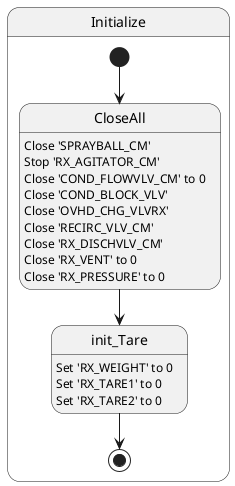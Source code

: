 @startuml
state Initialize {

[*] --> CloseAll
CloseAll: Close 'SPRAYBALL_CM'
CloseAll: Stop 'RX_AGITATOR_CM'
CloseAll: Close 'COND_FLOWVLV_CM' to 0
CloseAll: Close 'COND_BLOCK_VLV'
CloseAll: Close 'OVHD_CHG_VLVRX'
CloseAll: Close 'RECIRC_VLV_CM'
CloseAll: Close 'RX_DISCHVLV_CM'
CloseAll: Close 'RX_VENT' to 0
CloseAll: Close 'RX_PRESSURE' to 0

CloseAll --> init_Tare
init_Tare: Set 'RX_WEIGHT' to 0
init_Tare: Set 'RX_TARE1' to 0
init_Tare: Set 'RX_TARE2' to 0

init_Tare --> [*]

}
@enduml